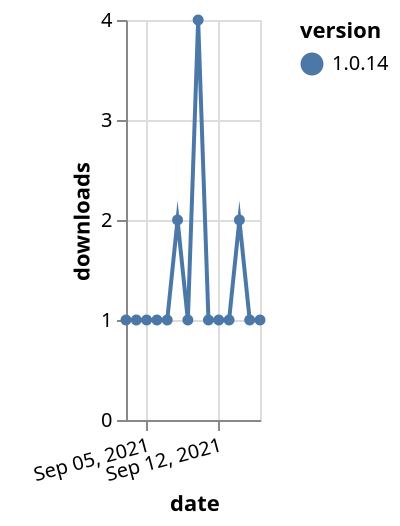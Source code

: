 {"$schema": "https://vega.github.io/schema/vega-lite/v5.json", "description": "A simple bar chart with embedded data.", "data": {"values": [{"date": "2021-09-03", "total": 181, "delta": 1, "version": "1.0.14"}, {"date": "2021-09-04", "total": 182, "delta": 1, "version": "1.0.14"}, {"date": "2021-09-05", "total": 183, "delta": 1, "version": "1.0.14"}, {"date": "2021-09-06", "total": 184, "delta": 1, "version": "1.0.14"}, {"date": "2021-09-07", "total": 185, "delta": 1, "version": "1.0.14"}, {"date": "2021-09-08", "total": 187, "delta": 2, "version": "1.0.14"}, {"date": "2021-09-09", "total": 188, "delta": 1, "version": "1.0.14"}, {"date": "2021-09-10", "total": 192, "delta": 4, "version": "1.0.14"}, {"date": "2021-09-11", "total": 193, "delta": 1, "version": "1.0.14"}, {"date": "2021-09-12", "total": 194, "delta": 1, "version": "1.0.14"}, {"date": "2021-09-13", "total": 195, "delta": 1, "version": "1.0.14"}, {"date": "2021-09-14", "total": 197, "delta": 2, "version": "1.0.14"}, {"date": "2021-09-15", "total": 198, "delta": 1, "version": "1.0.14"}, {"date": "2021-09-16", "total": 199, "delta": 1, "version": "1.0.14"}]}, "width": "container", "mark": {"type": "line", "point": {"filled": true}}, "encoding": {"x": {"field": "date", "type": "temporal", "timeUnit": "yearmonthdate", "title": "date", "axis": {"labelAngle": -15}}, "y": {"field": "delta", "type": "quantitative", "title": "downloads"}, "color": {"field": "version", "type": "nominal"}, "tooltip": {"field": "delta"}}}